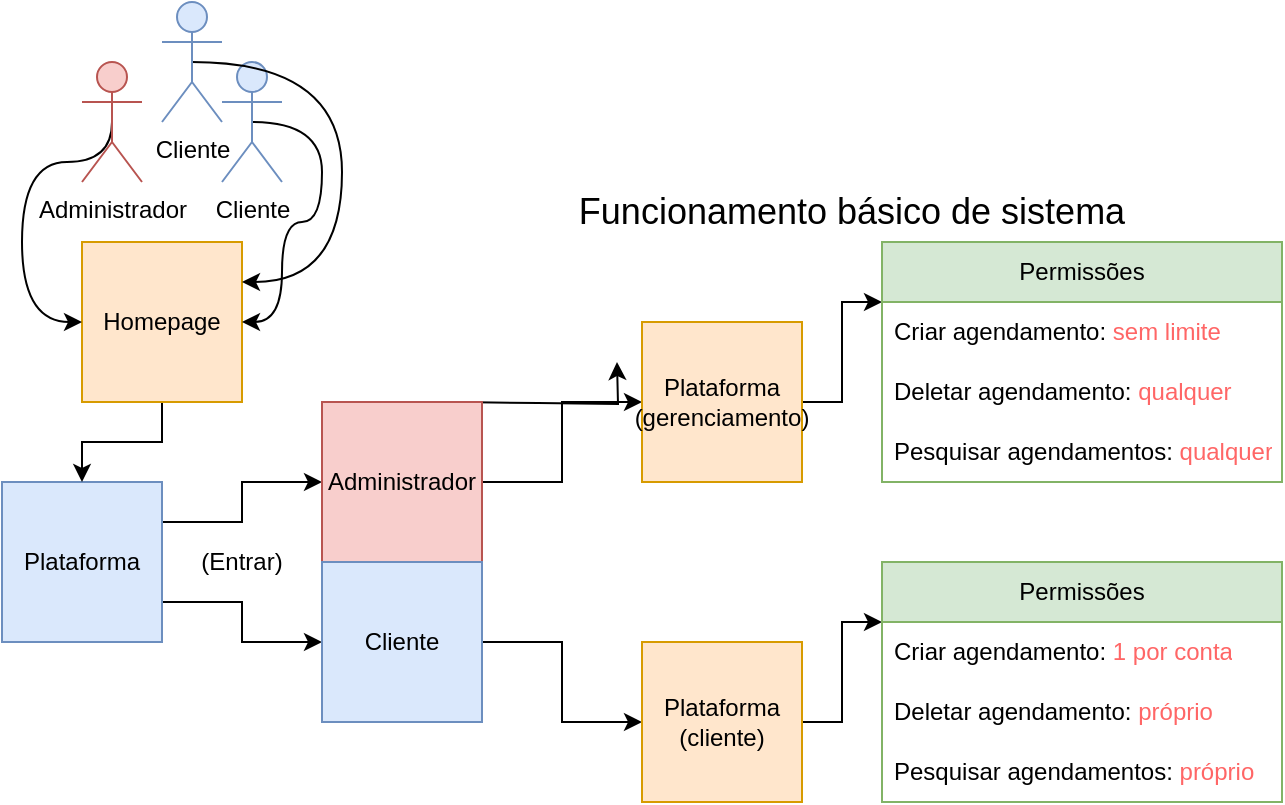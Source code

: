 <mxfile version="24.7.6">
  <diagram name="Page-1" id="S8ohfIsnmI5x3z5dpY0j">
    <mxGraphModel dx="2009" dy="934" grid="1" gridSize="10" guides="1" tooltips="1" connect="1" arrows="1" fold="1" page="1" pageScale="1" pageWidth="850" pageHeight="1100" math="0" shadow="0">
      <root>
        <mxCell id="0" />
        <mxCell id="1" parent="0" />
        <mxCell id="PdieWN5-6NWB7okkBleE-7" style="edgeStyle=orthogonalEdgeStyle;rounded=0;orthogonalLoop=1;jettySize=auto;html=1;exitX=1;exitY=0.25;exitDx=0;exitDy=0;entryX=0;entryY=0.5;entryDx=0;entryDy=0;" parent="1" edge="1">
          <mxGeometry relative="1" as="geometry">
            <mxPoint x="227.5" y="400" as="sourcePoint" />
            <mxPoint x="307.5" y="380" as="targetPoint" />
          </mxGeometry>
        </mxCell>
        <mxCell id="PdieWN5-6NWB7okkBleE-8" style="edgeStyle=orthogonalEdgeStyle;rounded=0;orthogonalLoop=1;jettySize=auto;html=1;exitX=1;exitY=0.75;exitDx=0;exitDy=0;entryX=0;entryY=0.5;entryDx=0;entryDy=0;" parent="1" source="PdieWN5-6NWB7okkBleE-2" target="PdieWN5-6NWB7okkBleE-4" edge="1">
          <mxGeometry relative="1" as="geometry" />
        </mxCell>
        <mxCell id="EzygPlkW-aj2CMQuCbwq-7" style="edgeStyle=orthogonalEdgeStyle;rounded=0;orthogonalLoop=1;jettySize=auto;html=1;exitX=1;exitY=0.25;exitDx=0;exitDy=0;entryX=0;entryY=0.5;entryDx=0;entryDy=0;" edge="1" parent="1" source="PdieWN5-6NWB7okkBleE-2" target="PdieWN5-6NWB7okkBleE-3">
          <mxGeometry relative="1" as="geometry" />
        </mxCell>
        <mxCell id="PdieWN5-6NWB7okkBleE-2" value="Plataforma" style="whiteSpace=wrap;html=1;aspect=fixed;fillColor=#dae8fc;strokeColor=#6c8ebf;" parent="1" vertex="1">
          <mxGeometry y="440" width="80" height="80" as="geometry" />
        </mxCell>
        <mxCell id="PdieWN5-6NWB7okkBleE-24" style="edgeStyle=orthogonalEdgeStyle;rounded=0;orthogonalLoop=1;jettySize=auto;html=1;exitX=1;exitY=0.5;exitDx=0;exitDy=0;entryX=0;entryY=0.5;entryDx=0;entryDy=0;" parent="1" source="PdieWN5-6NWB7okkBleE-3" target="PdieWN5-6NWB7okkBleE-9" edge="1">
          <mxGeometry relative="1" as="geometry" />
        </mxCell>
        <mxCell id="PdieWN5-6NWB7okkBleE-3" value="Administrador" style="whiteSpace=wrap;html=1;aspect=fixed;fillColor=#f8cecc;strokeColor=#b85450;" parent="1" vertex="1">
          <mxGeometry x="160" y="400" width="80" height="80" as="geometry" />
        </mxCell>
        <mxCell id="PdieWN5-6NWB7okkBleE-22" style="edgeStyle=orthogonalEdgeStyle;rounded=0;orthogonalLoop=1;jettySize=auto;html=1;exitX=1;exitY=0.5;exitDx=0;exitDy=0;entryX=0;entryY=0.5;entryDx=0;entryDy=0;" parent="1" source="PdieWN5-6NWB7okkBleE-4" target="PdieWN5-6NWB7okkBleE-14" edge="1">
          <mxGeometry relative="1" as="geometry" />
        </mxCell>
        <mxCell id="PdieWN5-6NWB7okkBleE-4" value="Cliente" style="whiteSpace=wrap;html=1;aspect=fixed;fillColor=#dae8fc;strokeColor=#6c8ebf;" parent="1" vertex="1">
          <mxGeometry x="160" y="480" width="80" height="80" as="geometry" />
        </mxCell>
        <mxCell id="PdieWN5-6NWB7okkBleE-28" style="edgeStyle=orthogonalEdgeStyle;rounded=0;orthogonalLoop=1;jettySize=auto;html=1;exitX=1;exitY=0.5;exitDx=0;exitDy=0;entryX=0;entryY=0.25;entryDx=0;entryDy=0;" parent="1" source="PdieWN5-6NWB7okkBleE-9" target="PdieWN5-6NWB7okkBleE-25" edge="1">
          <mxGeometry relative="1" as="geometry" />
        </mxCell>
        <mxCell id="PdieWN5-6NWB7okkBleE-9" value="Plataforma (gerenciamento)" style="whiteSpace=wrap;html=1;aspect=fixed;fillColor=#ffe6cc;strokeColor=#d79b00;" parent="1" vertex="1">
          <mxGeometry x="320" y="360" width="80" height="80" as="geometry" />
        </mxCell>
        <mxCell id="EzygPlkW-aj2CMQuCbwq-8" style="edgeStyle=orthogonalEdgeStyle;rounded=0;orthogonalLoop=1;jettySize=auto;html=1;exitX=0.5;exitY=1;exitDx=0;exitDy=0;entryX=0.5;entryY=0;entryDx=0;entryDy=0;" edge="1" parent="1" source="PdieWN5-6NWB7okkBleE-13" target="PdieWN5-6NWB7okkBleE-2">
          <mxGeometry relative="1" as="geometry" />
        </mxCell>
        <mxCell id="PdieWN5-6NWB7okkBleE-13" value="Homepage" style="whiteSpace=wrap;html=1;aspect=fixed;fillColor=#ffe6cc;strokeColor=#d79b00;" parent="1" vertex="1">
          <mxGeometry x="40" y="320" width="80" height="80" as="geometry" />
        </mxCell>
        <mxCell id="PdieWN5-6NWB7okkBleE-30" style="edgeStyle=orthogonalEdgeStyle;rounded=0;orthogonalLoop=1;jettySize=auto;html=1;exitX=1;exitY=0.5;exitDx=0;exitDy=0;entryX=0;entryY=0.25;entryDx=0;entryDy=0;" parent="1" source="PdieWN5-6NWB7okkBleE-14" target="PdieWN5-6NWB7okkBleE-17" edge="1">
          <mxGeometry relative="1" as="geometry" />
        </mxCell>
        <mxCell id="PdieWN5-6NWB7okkBleE-14" value="Plataforma&lt;div&gt;(cliente)&lt;/div&gt;" style="whiteSpace=wrap;html=1;aspect=fixed;fillColor=#ffe6cc;strokeColor=#d79b00;" parent="1" vertex="1">
          <mxGeometry x="320" y="520" width="80" height="80" as="geometry" />
        </mxCell>
        <mxCell id="PdieWN5-6NWB7okkBleE-17" value="Permissões" style="swimlane;fontStyle=0;childLayout=stackLayout;horizontal=1;startSize=30;horizontalStack=0;resizeParent=1;resizeParentMax=0;resizeLast=0;collapsible=1;marginBottom=0;whiteSpace=wrap;html=1;fillColor=#d5e8d4;strokeColor=#82b366;" parent="1" vertex="1">
          <mxGeometry x="440" y="480" width="200" height="120" as="geometry" />
        </mxCell>
        <mxCell id="PdieWN5-6NWB7okkBleE-18" value="Criar agendamento: &lt;font color=&quot;#ff6666&quot;&gt;1 por conta&lt;/font&gt;" style="text;strokeColor=none;fillColor=none;align=left;verticalAlign=middle;spacingLeft=4;spacingRight=4;overflow=hidden;points=[[0,0.5],[1,0.5]];portConstraint=eastwest;rotatable=0;whiteSpace=wrap;html=1;" parent="PdieWN5-6NWB7okkBleE-17" vertex="1">
          <mxGeometry y="30" width="200" height="30" as="geometry" />
        </mxCell>
        <mxCell id="PdieWN5-6NWB7okkBleE-19" value="Deletar agendamento: &lt;font color=&quot;#ff6666&quot;&gt;próprio&lt;/font&gt;" style="text;strokeColor=none;fillColor=none;align=left;verticalAlign=middle;spacingLeft=4;spacingRight=4;overflow=hidden;points=[[0,0.5],[1,0.5]];portConstraint=eastwest;rotatable=0;whiteSpace=wrap;html=1;" parent="PdieWN5-6NWB7okkBleE-17" vertex="1">
          <mxGeometry y="60" width="200" height="30" as="geometry" />
        </mxCell>
        <mxCell id="PdieWN5-6NWB7okkBleE-32" value="Pesquisar agendamentos: &lt;font color=&quot;#ff6666&quot;&gt;próprio&lt;/font&gt;" style="text;strokeColor=none;fillColor=none;align=left;verticalAlign=middle;spacingLeft=4;spacingRight=4;overflow=hidden;points=[[0,0.5],[1,0.5]];portConstraint=eastwest;rotatable=0;whiteSpace=wrap;html=1;" parent="PdieWN5-6NWB7okkBleE-17" vertex="1">
          <mxGeometry y="90" width="200" height="30" as="geometry" />
        </mxCell>
        <mxCell id="PdieWN5-6NWB7okkBleE-25" value="Permissões" style="swimlane;fontStyle=0;childLayout=stackLayout;horizontal=1;startSize=30;horizontalStack=0;resizeParent=1;resizeParentMax=0;resizeLast=0;collapsible=1;marginBottom=0;whiteSpace=wrap;html=1;fillColor=#d5e8d4;strokeColor=#82b366;" parent="1" vertex="1">
          <mxGeometry x="440" y="320" width="200" height="120" as="geometry" />
        </mxCell>
        <mxCell id="PdieWN5-6NWB7okkBleE-26" value="Criar agendamento: &lt;font color=&quot;#ff6666&quot;&gt;sem limite&lt;/font&gt;" style="text;strokeColor=none;fillColor=none;align=left;verticalAlign=middle;spacingLeft=4;spacingRight=4;overflow=hidden;points=[[0,0.5],[1,0.5]];portConstraint=eastwest;rotatable=0;whiteSpace=wrap;html=1;" parent="PdieWN5-6NWB7okkBleE-25" vertex="1">
          <mxGeometry y="30" width="200" height="30" as="geometry" />
        </mxCell>
        <mxCell id="PdieWN5-6NWB7okkBleE-27" value="Deletar agendamento: &lt;font color=&quot;#ff6666&quot;&gt;qualquer&lt;/font&gt;" style="text;strokeColor=none;fillColor=none;align=left;verticalAlign=middle;spacingLeft=4;spacingRight=4;overflow=hidden;points=[[0,0.5],[1,0.5]];portConstraint=eastwest;rotatable=0;whiteSpace=wrap;html=1;" parent="PdieWN5-6NWB7okkBleE-25" vertex="1">
          <mxGeometry y="60" width="200" height="30" as="geometry" />
        </mxCell>
        <mxCell id="PdieWN5-6NWB7okkBleE-33" value="Pesquisar agendamentos: &lt;font color=&quot;#ff6666&quot;&gt;qualquer&lt;/font&gt;" style="text;strokeColor=none;fillColor=none;align=left;verticalAlign=middle;spacingLeft=4;spacingRight=4;overflow=hidden;points=[[0,0.5],[1,0.5]];portConstraint=eastwest;rotatable=0;whiteSpace=wrap;html=1;" parent="PdieWN5-6NWB7okkBleE-25" vertex="1">
          <mxGeometry y="90" width="200" height="30" as="geometry" />
        </mxCell>
        <mxCell id="PdieWN5-6NWB7okkBleE-31" value="&lt;font style=&quot;font-size: 18px;&quot;&gt;Funcionamento básico de sistema&lt;/font&gt;" style="text;html=1;align=center;verticalAlign=middle;whiteSpace=wrap;rounded=0;" parent="1" vertex="1">
          <mxGeometry x="265" y="290" width="320" height="30" as="geometry" />
        </mxCell>
        <mxCell id="PdieWN5-6NWB7okkBleE-43" style="edgeStyle=orthogonalEdgeStyle;rounded=0;orthogonalLoop=1;jettySize=auto;html=1;exitX=0.5;exitY=0.5;exitDx=0;exitDy=0;exitPerimeter=0;entryX=1;entryY=0.5;entryDx=0;entryDy=0;strokeColor=none;curved=1;" parent="1" source="PdieWN5-6NWB7okkBleE-34" target="PdieWN5-6NWB7okkBleE-13" edge="1">
          <mxGeometry relative="1" as="geometry" />
        </mxCell>
        <mxCell id="PdieWN5-6NWB7okkBleE-44" style="edgeStyle=orthogonalEdgeStyle;rounded=0;orthogonalLoop=1;jettySize=auto;html=1;exitX=0.5;exitY=0.5;exitDx=0;exitDy=0;exitPerimeter=0;entryX=1;entryY=0.5;entryDx=0;entryDy=0;curved=1;" parent="1" source="PdieWN5-6NWB7okkBleE-34" target="PdieWN5-6NWB7okkBleE-13" edge="1">
          <mxGeometry relative="1" as="geometry">
            <Array as="points">
              <mxPoint x="160" y="260" />
              <mxPoint x="160" y="310" />
              <mxPoint x="140" y="310" />
              <mxPoint x="140" y="360" />
            </Array>
          </mxGeometry>
        </mxCell>
        <mxCell id="PdieWN5-6NWB7okkBleE-34" value="Cliente" style="shape=umlActor;verticalLabelPosition=bottom;verticalAlign=top;html=1;outlineConnect=0;fillColor=#dae8fc;strokeColor=#6c8ebf;" parent="1" vertex="1">
          <mxGeometry x="110" y="230" width="30" height="60" as="geometry" />
        </mxCell>
        <mxCell id="PdieWN5-6NWB7okkBleE-45" style="edgeStyle=orthogonalEdgeStyle;rounded=0;orthogonalLoop=1;jettySize=auto;html=1;exitX=0.5;exitY=0.5;exitDx=0;exitDy=0;exitPerimeter=0;entryX=0;entryY=0.5;entryDx=0;entryDy=0;curved=1;" parent="1" source="PdieWN5-6NWB7okkBleE-38" target="PdieWN5-6NWB7okkBleE-13" edge="1">
          <mxGeometry relative="1" as="geometry">
            <Array as="points">
              <mxPoint x="55" y="280" />
              <mxPoint x="10" y="280" />
              <mxPoint x="10" y="360" />
            </Array>
          </mxGeometry>
        </mxCell>
        <mxCell id="PdieWN5-6NWB7okkBleE-38" value="Administrador" style="shape=umlActor;verticalLabelPosition=bottom;verticalAlign=top;html=1;outlineConnect=0;fillColor=#f8cecc;strokeColor=#b85450;" parent="1" vertex="1">
          <mxGeometry x="40" y="230" width="30" height="60" as="geometry" />
        </mxCell>
        <mxCell id="PdieWN5-6NWB7okkBleE-46" style="edgeStyle=orthogonalEdgeStyle;rounded=0;orthogonalLoop=1;jettySize=auto;html=1;exitX=0.5;exitY=0.5;exitDx=0;exitDy=0;exitPerimeter=0;entryX=1;entryY=0.25;entryDx=0;entryDy=0;curved=1;" parent="1" source="PdieWN5-6NWB7okkBleE-39" target="PdieWN5-6NWB7okkBleE-13" edge="1">
          <mxGeometry relative="1" as="geometry">
            <Array as="points">
              <mxPoint x="170" y="230" />
              <mxPoint x="170" y="340" />
            </Array>
          </mxGeometry>
        </mxCell>
        <mxCell id="PdieWN5-6NWB7okkBleE-39" value="Cliente" style="shape=umlActor;verticalLabelPosition=bottom;verticalAlign=top;html=1;outlineConnect=0;fillColor=#dae8fc;strokeColor=#6c8ebf;" parent="1" vertex="1">
          <mxGeometry x="80" y="200" width="30" height="60" as="geometry" />
        </mxCell>
        <mxCell id="EzygPlkW-aj2CMQuCbwq-9" value="(Entrar)" style="text;html=1;align=center;verticalAlign=middle;whiteSpace=wrap;rounded=0;" vertex="1" parent="1">
          <mxGeometry x="90" y="465" width="60" height="30" as="geometry" />
        </mxCell>
      </root>
    </mxGraphModel>
  </diagram>
</mxfile>
